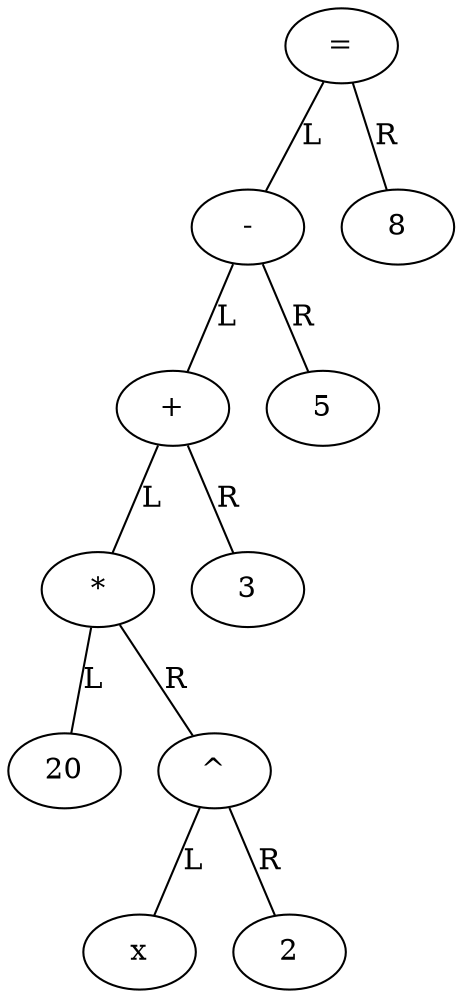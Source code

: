 digraph {
	edge [arrowhead=none];

	c0000c6040 [label="20"]
	c0000c60c0 [label="x"]
	c0000c6140 [label="2"]
	c0000c6100 [label="^"]
	c0000c6100 -> c0000c60c0[label="L"];
	c0000c6100 -> c0000c6140[label="R"];
	c0000c6080 [label="*"]
	c0000c6080 -> c0000c6040[label="L"];
	c0000c6080 -> c0000c6100[label="R"];
	c0000c6200 [label="3"]
	c0000c61c0 [label="+"]
	c0000c61c0 -> c0000c6080[label="L"];
	c0000c61c0 -> c0000c6200[label="R"];
	c0000c6280 [label="5"]
	c0000c6240 [label="-"]
	c0000c6240 -> c0000c61c0[label="L"];
	c0000c6240 -> c0000c6280[label="R"];
	c0000c6300 [label="8"]
	c0000c62c0 [label="="]
	c0000c62c0 -> c0000c6240[label="L"];
	c0000c62c0 -> c0000c6300[label="R"];
}
